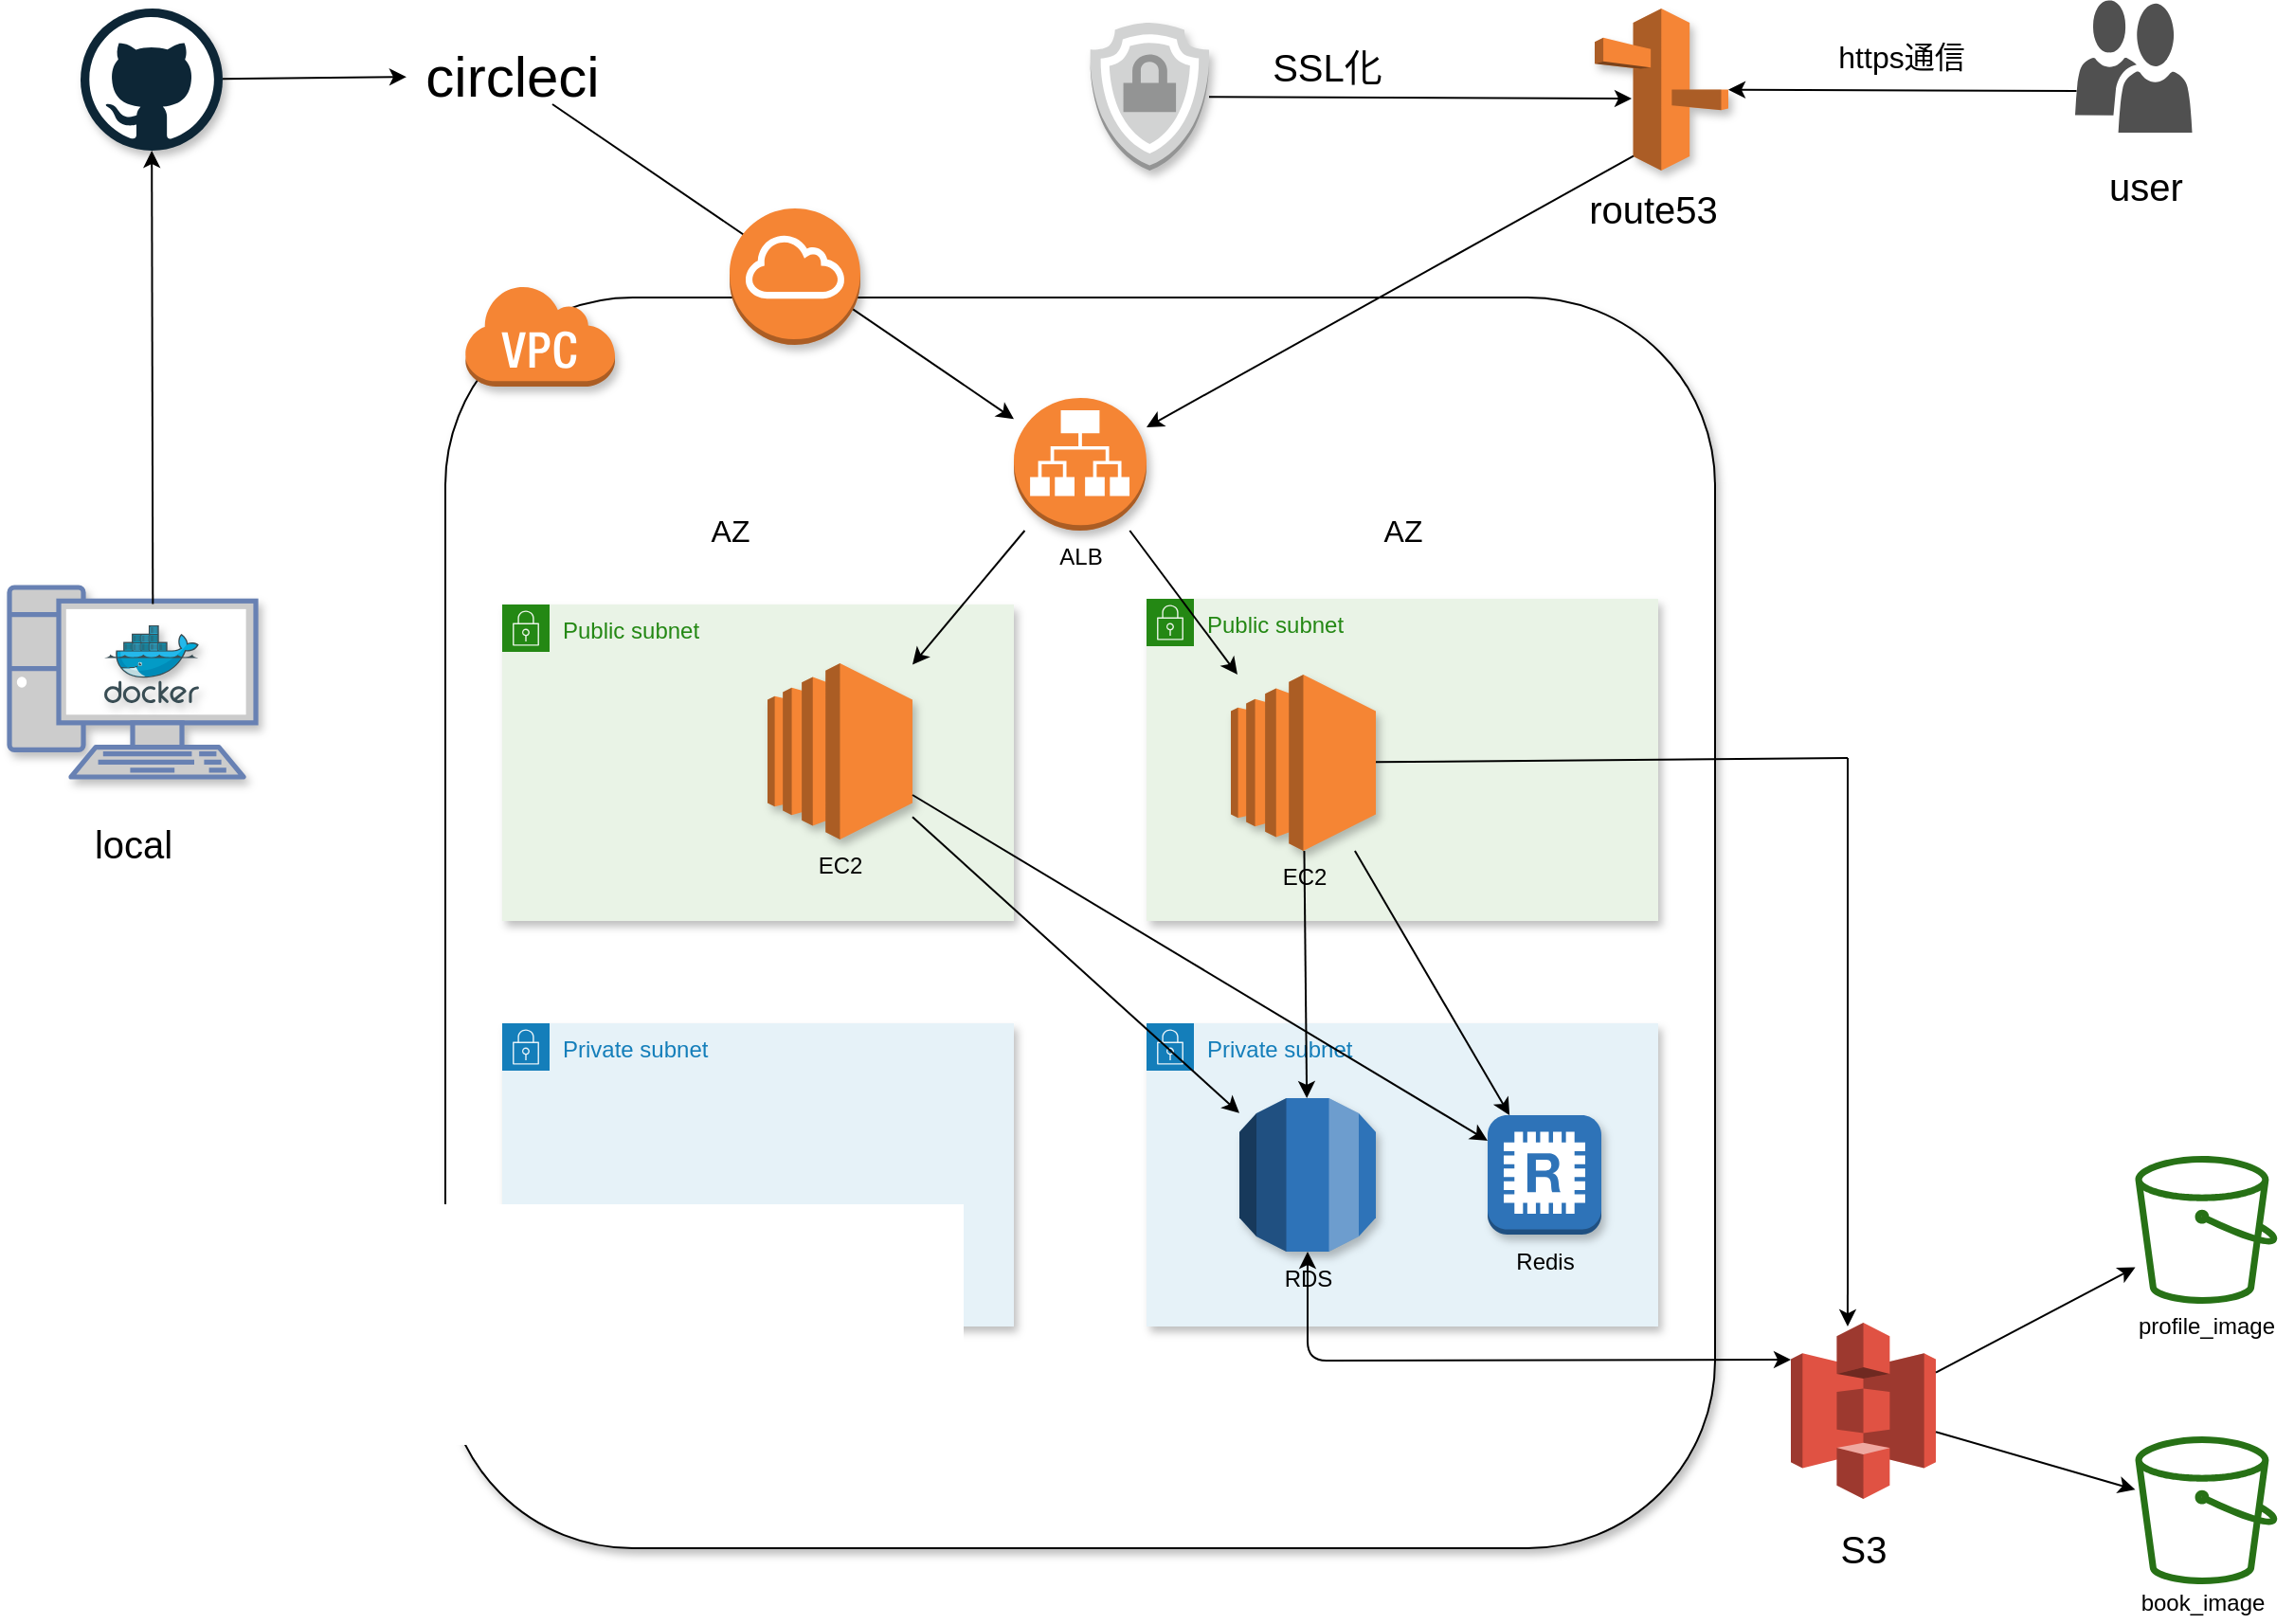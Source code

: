 <mxfile version="13.6.5" type="github">
  <diagram id="tFSUSpJ0nl37Ls0yrfyK" name="Page-1">
    <mxGraphModel dx="2703" dy="1629" grid="1" gridSize="10" guides="1" tooltips="1" connect="1" arrows="1" fold="1" page="1" pageScale="1" pageWidth="827" pageHeight="1169" math="0" shadow="0">
      <root>
        <mxCell id="0" />
        <mxCell id="1" parent="0" />
        <mxCell id="WHwYtZFQxy6y379ea1HH-6" value="" style="outlineConnect=0;dashed=0;verticalLabelPosition=bottom;verticalAlign=top;align=center;html=1;shape=mxgraph.aws3.s3;fillColor=#E05243;gradientColor=none;" vertex="1" parent="1">
          <mxGeometry x="1160" y="838" width="76.5" height="93" as="geometry" />
        </mxCell>
        <mxCell id="WHwYtZFQxy6y379ea1HH-7" value="" style="outlineConnect=0;fontColor=#232F3E;gradientColor=none;fillColor=#277116;strokeColor=none;dashed=0;verticalLabelPosition=bottom;verticalAlign=top;align=center;html=1;fontSize=12;fontStyle=0;aspect=fixed;pointerEvents=1;shape=mxgraph.aws4.bucket;" vertex="1" parent="1">
          <mxGeometry x="1341.75" y="898" width="75" height="78" as="geometry" />
        </mxCell>
        <mxCell id="WHwYtZFQxy6y379ea1HH-11" value="" style="outlineConnect=0;fontColor=#232F3E;gradientColor=none;fillColor=#277116;strokeColor=none;dashed=0;verticalLabelPosition=bottom;verticalAlign=top;align=center;html=1;fontSize=12;fontStyle=0;aspect=fixed;pointerEvents=1;shape=mxgraph.aws4.bucket;" vertex="1" parent="1">
          <mxGeometry x="1341.75" y="750" width="75" height="78" as="geometry" />
        </mxCell>
        <mxCell id="WHwYtZFQxy6y379ea1HH-12" value="" style="endArrow=classic;html=1;" edge="1" parent="1" source="WHwYtZFQxy6y379ea1HH-6" target="WHwYtZFQxy6y379ea1HH-11">
          <mxGeometry width="50" height="50" relative="1" as="geometry">
            <mxPoint x="1256.75" y="860" as="sourcePoint" />
            <mxPoint x="1336.75" y="830" as="targetPoint" />
            <Array as="points" />
          </mxGeometry>
        </mxCell>
        <mxCell id="WHwYtZFQxy6y379ea1HH-17" value="" style="endArrow=classic;html=1;" edge="1" parent="1" source="WHwYtZFQxy6y379ea1HH-6" target="WHwYtZFQxy6y379ea1HH-7">
          <mxGeometry width="50" height="50" relative="1" as="geometry">
            <mxPoint x="1241.75" y="902.5" as="sourcePoint" />
            <mxPoint x="1321.75" y="931" as="targetPoint" />
          </mxGeometry>
        </mxCell>
        <mxCell id="WHwYtZFQxy6y379ea1HH-18" value="profile_image&lt;br&gt;" style="text;html=1;align=center;verticalAlign=middle;resizable=0;points=[];autosize=1;" vertex="1" parent="1">
          <mxGeometry x="1334.25" y="830" width="90" height="20" as="geometry" />
        </mxCell>
        <mxCell id="WHwYtZFQxy6y379ea1HH-19" value="book_image&lt;br&gt;" style="text;html=1;align=center;verticalAlign=middle;resizable=0;points=[];autosize=1;" vertex="1" parent="1">
          <mxGeometry x="1336.75" y="976" width="80" height="20" as="geometry" />
        </mxCell>
        <mxCell id="WHwYtZFQxy6y379ea1HH-20" value="&lt;font style=&quot;font-size: 20px&quot;&gt;S3&lt;/font&gt;" style="text;html=1;align=center;verticalAlign=middle;resizable=0;points=[];autosize=1;strokeWidth=1;shadow=1;" vertex="1" parent="1">
          <mxGeometry x="1178.25" y="947" width="40" height="20" as="geometry" />
        </mxCell>
        <mxCell id="WHwYtZFQxy6y379ea1HH-21" value="" style="shape=image;html=1;verticalAlign=top;verticalLabelPosition=bottom;labelBackgroundColor=#ffffff;imageAspect=0;aspect=fixed;image=https://cdn1.iconfinder.com/data/icons/famfamfam_flag_icons/az.png;shadow=1;strokeWidth=1;" vertex="1" parent="1">
          <mxGeometry x="760" y="480" width="16" height="16" as="geometry" />
        </mxCell>
        <mxCell id="WHwYtZFQxy6y379ea1HH-22" value="" style="rounded=1;whiteSpace=wrap;html=1;shadow=1;strokeWidth=1;" vertex="1" parent="1">
          <mxGeometry x="450" y="297" width="670" height="660" as="geometry" />
        </mxCell>
        <mxCell id="WHwYtZFQxy6y379ea1HH-24" value="" style="outlineConnect=0;dashed=0;verticalLabelPosition=bottom;verticalAlign=top;align=center;html=1;shape=mxgraph.aws3.virtual_private_cloud;fillColor=#F58534;gradientColor=none;shadow=1;strokeWidth=1;" vertex="1" parent="1">
          <mxGeometry x="460" y="290" width="79.5" height="54" as="geometry" />
        </mxCell>
        <mxCell id="WHwYtZFQxy6y379ea1HH-34" value="Public subnet" style="points=[[0,0],[0.25,0],[0.5,0],[0.75,0],[1,0],[1,0.25],[1,0.5],[1,0.75],[1,1],[0.75,1],[0.5,1],[0.25,1],[0,1],[0,0.75],[0,0.5],[0,0.25]];outlineConnect=0;gradientColor=none;html=1;whiteSpace=wrap;fontSize=12;fontStyle=0;shape=mxgraph.aws4.group;grIcon=mxgraph.aws4.group_security_group;grStroke=0;strokeColor=#248814;fillColor=#E9F3E6;verticalAlign=top;align=left;spacingLeft=30;fontColor=#248814;dashed=0;shadow=1;" vertex="1" parent="1">
          <mxGeometry x="480" y="459" width="270" height="167" as="geometry" />
        </mxCell>
        <mxCell id="WHwYtZFQxy6y379ea1HH-35" value="Public subnet" style="points=[[0,0],[0.25,0],[0.5,0],[0.75,0],[1,0],[1,0.25],[1,0.5],[1,0.75],[1,1],[0.75,1],[0.5,1],[0.25,1],[0,1],[0,0.75],[0,0.5],[0,0.25]];outlineConnect=0;gradientColor=none;html=1;whiteSpace=wrap;fontSize=12;fontStyle=0;shape=mxgraph.aws4.group;grIcon=mxgraph.aws4.group_security_group;grStroke=0;strokeColor=#248814;fillColor=#E9F3E6;verticalAlign=top;align=left;spacingLeft=30;fontColor=#248814;dashed=0;shadow=1;" vertex="1" parent="1">
          <mxGeometry x="820" y="456" width="270" height="170" as="geometry" />
        </mxCell>
        <mxCell id="WHwYtZFQxy6y379ea1HH-36" value="Private subnet" style="points=[[0,0],[0.25,0],[0.5,0],[0.75,0],[1,0],[1,0.25],[1,0.5],[1,0.75],[1,1],[0.75,1],[0.5,1],[0.25,1],[0,1],[0,0.75],[0,0.5],[0,0.25]];outlineConnect=0;gradientColor=none;html=1;whiteSpace=wrap;fontSize=12;fontStyle=0;shape=mxgraph.aws4.group;grIcon=mxgraph.aws4.group_security_group;grStroke=0;strokeColor=#147EBA;fillColor=#E6F2F8;verticalAlign=top;align=left;spacingLeft=30;fontColor=#147EBA;dashed=0;shadow=1;" vertex="1" parent="1">
          <mxGeometry x="480" y="680" width="270" height="160" as="geometry" />
        </mxCell>
        <mxCell id="WHwYtZFQxy6y379ea1HH-37" value="Private subnet" style="points=[[0,0],[0.25,0],[0.5,0],[0.75,0],[1,0],[1,0.25],[1,0.5],[1,0.75],[1,1],[0.75,1],[0.5,1],[0.25,1],[0,1],[0,0.75],[0,0.5],[0,0.25]];outlineConnect=0;gradientColor=none;html=1;whiteSpace=wrap;fontSize=12;fontStyle=0;shape=mxgraph.aws4.group;grIcon=mxgraph.aws4.group_security_group;grStroke=0;strokeColor=#147EBA;fillColor=#E6F2F8;verticalAlign=top;align=left;spacingLeft=30;fontColor=#147EBA;dashed=0;shadow=1;" vertex="1" parent="1">
          <mxGeometry x="820" y="680" width="270" height="160" as="geometry" />
        </mxCell>
        <mxCell id="WHwYtZFQxy6y379ea1HH-38" value="EC2" style="outlineConnect=0;dashed=0;verticalLabelPosition=bottom;verticalAlign=top;align=center;html=1;shape=mxgraph.aws3.ec2;fillColor=#F58534;gradientColor=none;shadow=1;strokeWidth=1;" vertex="1" parent="1">
          <mxGeometry x="620" y="490" width="76.5" height="93" as="geometry" />
        </mxCell>
        <mxCell id="WHwYtZFQxy6y379ea1HH-39" value="EC2" style="outlineConnect=0;dashed=0;verticalLabelPosition=bottom;verticalAlign=top;align=center;html=1;shape=mxgraph.aws3.ec2;fillColor=#F58534;gradientColor=none;shadow=1;strokeWidth=1;" vertex="1" parent="1">
          <mxGeometry x="864.5" y="496" width="76.5" height="93" as="geometry" />
        </mxCell>
        <mxCell id="WHwYtZFQxy6y379ea1HH-40" value="RDS&lt;br&gt;" style="outlineConnect=0;dashed=0;verticalLabelPosition=bottom;verticalAlign=top;align=center;html=1;shape=mxgraph.aws3.rds;fillColor=#2E73B8;gradientColor=none;shadow=1;strokeWidth=1;" vertex="1" parent="1">
          <mxGeometry x="869" y="719.5" width="72" height="81" as="geometry" />
        </mxCell>
        <mxCell id="WHwYtZFQxy6y379ea1HH-41" value="Redis" style="outlineConnect=0;dashed=0;verticalLabelPosition=bottom;verticalAlign=top;align=center;html=1;shape=mxgraph.aws3.redis;fillColor=#2E73B8;gradientColor=none;shadow=1;strokeWidth=1;" vertex="1" parent="1">
          <mxGeometry x="1000" y="728.5" width="60" height="63" as="geometry" />
        </mxCell>
        <mxCell id="WHwYtZFQxy6y379ea1HH-42" value="ALB&lt;br&gt;" style="outlineConnect=0;dashed=0;verticalLabelPosition=bottom;verticalAlign=top;align=center;html=1;shape=mxgraph.aws3.application_load_balancer;fillColor=#F58534;gradientColor=none;shadow=1;strokeWidth=1;" vertex="1" parent="1">
          <mxGeometry x="750" y="350" width="70" height="70" as="geometry" />
        </mxCell>
        <mxCell id="WHwYtZFQxy6y379ea1HH-60" value="" style="endArrow=classic;html=1;" edge="1" parent="1" source="WHwYtZFQxy6y379ea1HH-39" target="WHwYtZFQxy6y379ea1HH-40">
          <mxGeometry width="50" height="50" relative="1" as="geometry">
            <mxPoint x="930" y="593" as="sourcePoint" />
            <mxPoint x="980" y="543" as="targetPoint" />
            <Array as="points" />
          </mxGeometry>
        </mxCell>
        <mxCell id="WHwYtZFQxy6y379ea1HH-61" value="" style="endArrow=classic;html=1;" edge="1" parent="1" source="WHwYtZFQxy6y379ea1HH-38" target="WHwYtZFQxy6y379ea1HH-40">
          <mxGeometry width="50" height="50" relative="1" as="geometry">
            <mxPoint x="750" y="650" as="sourcePoint" />
            <mxPoint x="800" y="600" as="targetPoint" />
          </mxGeometry>
        </mxCell>
        <mxCell id="WHwYtZFQxy6y379ea1HH-62" value="" style="endArrow=classic;html=1;" edge="1" parent="1" source="WHwYtZFQxy6y379ea1HH-39" target="WHwYtZFQxy6y379ea1HH-41">
          <mxGeometry width="50" height="50" relative="1" as="geometry">
            <mxPoint x="750" y="650" as="sourcePoint" />
            <mxPoint x="800" y="600" as="targetPoint" />
          </mxGeometry>
        </mxCell>
        <mxCell id="WHwYtZFQxy6y379ea1HH-63" value="" style="endArrow=classic;html=1;" edge="1" parent="1" source="WHwYtZFQxy6y379ea1HH-38" target="WHwYtZFQxy6y379ea1HH-41">
          <mxGeometry width="50" height="50" relative="1" as="geometry">
            <mxPoint x="750" y="650" as="sourcePoint" />
            <mxPoint x="800" y="600" as="targetPoint" />
          </mxGeometry>
        </mxCell>
        <mxCell id="WHwYtZFQxy6y379ea1HH-65" value="" style="pointerEvents=1;shadow=0;dashed=0;html=1;strokeColor=none;labelPosition=center;verticalLabelPosition=bottom;verticalAlign=top;align=center;fillColor=#505050;shape=mxgraph.mscae.intune.user_group" vertex="1" parent="1">
          <mxGeometry x="1310" y="140" width="61.75" height="70" as="geometry" />
        </mxCell>
        <mxCell id="WHwYtZFQxy6y379ea1HH-66" value="&lt;font style=&quot;font-size: 20px&quot;&gt;user&lt;br&gt;&lt;br&gt;&lt;/font&gt;" style="text;html=1;align=center;verticalAlign=middle;resizable=0;points=[];autosize=1;" vertex="1" parent="1">
          <mxGeometry x="1321.75" y="230" width="50" height="40" as="geometry" />
        </mxCell>
        <mxCell id="WHwYtZFQxy6y379ea1HH-67" value="" style="outlineConnect=0;dashed=0;verticalLabelPosition=bottom;verticalAlign=top;align=center;html=1;shape=mxgraph.aws3.route_53;fillColor=#F58536;gradientColor=none;shadow=1;strokeWidth=1;" vertex="1" parent="1">
          <mxGeometry x="1056.5" y="144.5" width="70.5" height="85.5" as="geometry" />
        </mxCell>
        <mxCell id="WHwYtZFQxy6y379ea1HH-68" value="" style="endArrow=classic;html=1;exitX=0.012;exitY=0.686;exitDx=0;exitDy=0;exitPerimeter=0;" edge="1" parent="1" source="WHwYtZFQxy6y379ea1HH-65" target="WHwYtZFQxy6y379ea1HH-67">
          <mxGeometry width="50" height="50" relative="1" as="geometry">
            <mxPoint x="860" y="410" as="sourcePoint" />
            <mxPoint x="910" y="360" as="targetPoint" />
          </mxGeometry>
        </mxCell>
        <mxCell id="WHwYtZFQxy6y379ea1HH-69" value="&lt;font style=&quot;font-size: 20px&quot;&gt;route53&lt;/font&gt;" style="text;html=1;align=center;verticalAlign=middle;resizable=0;points=[];autosize=1;" vertex="1" parent="1">
          <mxGeometry x="1047" y="240" width="80" height="20" as="geometry" />
        </mxCell>
        <mxCell id="WHwYtZFQxy6y379ea1HH-70" value="" style="outlineConnect=0;dashed=0;verticalLabelPosition=bottom;verticalAlign=top;align=center;html=1;shape=mxgraph.aws3.ssl_padlock;fillColor=#D2D3D3;gradientColor=none;shadow=1;strokeWidth=1;" vertex="1" parent="1">
          <mxGeometry x="790" y="152" width="63" height="78" as="geometry" />
        </mxCell>
        <mxCell id="WHwYtZFQxy6y379ea1HH-71" value="" style="endArrow=classic;html=1;" edge="1" parent="1" source="WHwYtZFQxy6y379ea1HH-70">
          <mxGeometry width="50" height="50" relative="1" as="geometry">
            <mxPoint x="930" y="470" as="sourcePoint" />
            <mxPoint x="1076" y="192" as="targetPoint" />
          </mxGeometry>
        </mxCell>
        <mxCell id="WHwYtZFQxy6y379ea1HH-72" value="&lt;font style=&quot;font-size: 20px&quot;&gt;SSL化&lt;/font&gt;" style="text;html=1;align=center;verticalAlign=middle;resizable=0;points=[];autosize=1;" vertex="1" parent="1">
          <mxGeometry x="880" y="165" width="70" height="20" as="geometry" />
        </mxCell>
        <mxCell id="WHwYtZFQxy6y379ea1HH-74" value="" style="endArrow=classic;html=1;exitX=0.29;exitY=0.91;exitDx=0;exitDy=0;exitPerimeter=0;" edge="1" parent="1" source="WHwYtZFQxy6y379ea1HH-67" target="WHwYtZFQxy6y379ea1HH-42">
          <mxGeometry width="50" height="50" relative="1" as="geometry">
            <mxPoint x="930" y="580" as="sourcePoint" />
            <mxPoint x="980" y="530" as="targetPoint" />
          </mxGeometry>
        </mxCell>
        <mxCell id="WHwYtZFQxy6y379ea1HH-76" value="" style="endArrow=classic;startArrow=classic;html=1;entryX=0;entryY=0.21;entryDx=0;entryDy=0;entryPerimeter=0;" edge="1" parent="1" source="WHwYtZFQxy6y379ea1HH-40" target="WHwYtZFQxy6y379ea1HH-6">
          <mxGeometry width="50" height="50" relative="1" as="geometry">
            <mxPoint x="800" y="530" as="sourcePoint" />
            <mxPoint x="850" y="480" as="targetPoint" />
            <Array as="points">
              <mxPoint x="905" y="858" />
            </Array>
          </mxGeometry>
        </mxCell>
        <mxCell id="WHwYtZFQxy6y379ea1HH-78" value="" style="endArrow=classic;html=1;entryX=0.392;entryY=0.022;entryDx=0;entryDy=0;entryPerimeter=0;" edge="1" parent="1" target="WHwYtZFQxy6y379ea1HH-6">
          <mxGeometry width="50" height="50" relative="1" as="geometry">
            <mxPoint x="1190" y="540" as="sourcePoint" />
            <mxPoint x="850" y="540" as="targetPoint" />
          </mxGeometry>
        </mxCell>
        <mxCell id="WHwYtZFQxy6y379ea1HH-79" value="" style="endArrow=none;html=1;" edge="1" parent="1" source="WHwYtZFQxy6y379ea1HH-39">
          <mxGeometry width="50" height="50" relative="1" as="geometry">
            <mxPoint x="1017" y="570" as="sourcePoint" />
            <mxPoint x="1190" y="540" as="targetPoint" />
            <Array as="points" />
          </mxGeometry>
        </mxCell>
        <mxCell id="WHwYtZFQxy6y379ea1HH-85" value="" style="fontColor=#0066CC;verticalAlign=top;verticalLabelPosition=bottom;labelPosition=center;align=center;html=1;outlineConnect=0;fillColor=#CCCCCC;strokeColor=#6881B3;gradientColor=none;gradientDirection=north;strokeWidth=2;shape=mxgraph.networks.pc;shadow=1;" vertex="1" parent="1">
          <mxGeometry x="220" y="450" width="130" height="100" as="geometry" />
        </mxCell>
        <mxCell id="WHwYtZFQxy6y379ea1HH-86" value="" style="aspect=fixed;html=1;points=[];align=center;image;fontSize=12;image=img/lib/mscae/Docker.svg;shadow=1;strokeWidth=1;" vertex="1" parent="1">
          <mxGeometry x="270" y="470" width="50" height="41" as="geometry" />
        </mxCell>
        <mxCell id="WHwYtZFQxy6y379ea1HH-87" value="" style="dashed=0;outlineConnect=0;html=1;align=center;labelPosition=center;verticalLabelPosition=bottom;verticalAlign=top;shape=mxgraph.weblogos.github;shadow=1;strokeWidth=1;fontSize=16;" vertex="1" parent="1">
          <mxGeometry x="257.5" y="144.5" width="75" height="75" as="geometry" />
        </mxCell>
        <mxCell id="WHwYtZFQxy6y379ea1HH-89" value="" style="endArrow=classic;html=1;fontSize=16;exitX=0.582;exitY=0.087;exitDx=0;exitDy=0;exitPerimeter=0;" edge="1" parent="1" source="WHwYtZFQxy6y379ea1HH-85" target="WHwYtZFQxy6y379ea1HH-87">
          <mxGeometry width="50" height="50" relative="1" as="geometry">
            <mxPoint x="293" y="440" as="sourcePoint" />
            <mxPoint x="820" y="490" as="targetPoint" />
          </mxGeometry>
        </mxCell>
        <mxCell id="WHwYtZFQxy6y379ea1HH-90" value="&lt;font style=&quot;font-size: 30px&quot;&gt;circleci&lt;/font&gt;" style="text;html=1;align=center;verticalAlign=middle;resizable=0;points=[];autosize=1;fontSize=16;" vertex="1" parent="1">
          <mxGeometry x="429.5" y="165" width="110" height="30" as="geometry" />
        </mxCell>
        <mxCell id="WHwYtZFQxy6y379ea1HH-91" value="" style="endArrow=classic;html=1;fontSize=16;" edge="1" parent="1" source="WHwYtZFQxy6y379ea1HH-87" target="WHwYtZFQxy6y379ea1HH-90">
          <mxGeometry width="50" height="50" relative="1" as="geometry">
            <mxPoint x="770" y="540" as="sourcePoint" />
            <mxPoint x="820" y="490" as="targetPoint" />
          </mxGeometry>
        </mxCell>
        <mxCell id="WHwYtZFQxy6y379ea1HH-93" value="" style="shape=image;html=1;verticalAlign=top;verticalLabelPosition=bottom;labelBackgroundColor=#ffffff;imageAspect=0;aspect=fixed;image=https://cdn4.iconfinder.com/data/icons/logos-brands-5/24/nginx-128.png;shadow=1;strokeWidth=1;fontSize=16;" vertex="1" parent="1">
          <mxGeometry x="500" y="511" width="78" height="78" as="geometry" />
        </mxCell>
        <mxCell id="WHwYtZFQxy6y379ea1HH-94" value="" style="endArrow=classic;html=1;fontSize=16;" edge="1" parent="1" source="WHwYtZFQxy6y379ea1HH-42" target="WHwYtZFQxy6y379ea1HH-38">
          <mxGeometry width="50" height="50" relative="1" as="geometry">
            <mxPoint x="770" y="520" as="sourcePoint" />
            <mxPoint x="820" y="470" as="targetPoint" />
          </mxGeometry>
        </mxCell>
        <mxCell id="WHwYtZFQxy6y379ea1HH-95" value="" style="endArrow=classic;html=1;fontSize=16;" edge="1" parent="1" source="WHwYtZFQxy6y379ea1HH-42" target="WHwYtZFQxy6y379ea1HH-39">
          <mxGeometry width="50" height="50" relative="1" as="geometry">
            <mxPoint x="770" y="520" as="sourcePoint" />
            <mxPoint x="820" y="470" as="targetPoint" />
          </mxGeometry>
        </mxCell>
        <mxCell id="WHwYtZFQxy6y379ea1HH-96" value="" style="endArrow=classic;html=1;fontSize=16;" edge="1" parent="1" source="WHwYtZFQxy6y379ea1HH-90" target="WHwYtZFQxy6y379ea1HH-42">
          <mxGeometry width="50" height="50" relative="1" as="geometry">
            <mxPoint x="770" y="520" as="sourcePoint" />
            <mxPoint x="820" y="470" as="targetPoint" />
          </mxGeometry>
        </mxCell>
        <mxCell id="WHwYtZFQxy6y379ea1HH-97" value="&lt;font style=&quot;font-size: 20px&quot;&gt;local&lt;/font&gt;" style="text;html=1;align=center;verticalAlign=middle;resizable=0;points=[];autosize=1;fontSize=16;" vertex="1" parent="1">
          <mxGeometry x="255" y="570" width="60" height="30" as="geometry" />
        </mxCell>
        <mxCell id="WHwYtZFQxy6y379ea1HH-98" value="" style="shape=image;html=1;verticalAlign=top;verticalLabelPosition=bottom;labelBackgroundColor=#ffffff;imageAspect=0;aspect=fixed;image=https://cdn4.iconfinder.com/data/icons/logos-brands-5/24/nginx-128.png;shadow=1;strokeWidth=1;fontSize=16;" vertex="1" parent="1">
          <mxGeometry x="976.5" y="503" width="80" height="80" as="geometry" />
        </mxCell>
        <mxCell id="WHwYtZFQxy6y379ea1HH-99" value="https通信" style="text;html=1;align=center;verticalAlign=middle;resizable=0;points=[];autosize=1;fontSize=16;" vertex="1" parent="1">
          <mxGeometry x="1178.25" y="160" width="80" height="20" as="geometry" />
        </mxCell>
        <mxCell id="WHwYtZFQxy6y379ea1HH-100" value="AZ" style="text;html=1;align=center;verticalAlign=middle;resizable=0;points=[];autosize=1;fontSize=16;" vertex="1" parent="1">
          <mxGeometry x="580" y="410" width="40" height="20" as="geometry" />
        </mxCell>
        <mxCell id="WHwYtZFQxy6y379ea1HH-102" value="AZ&lt;br&gt;" style="text;html=1;align=center;verticalAlign=middle;resizable=0;points=[];autosize=1;fontSize=16;" vertex="1" parent="1">
          <mxGeometry x="935" y="410" width="40" height="20" as="geometry" />
        </mxCell>
        <mxCell id="WHwYtZFQxy6y379ea1HH-103" value="" style="outlineConnect=0;dashed=0;verticalLabelPosition=bottom;verticalAlign=top;align=center;html=1;shape=mxgraph.aws3.internet_gateway;fillColor=#F58534;gradientColor=none;shadow=1;strokeWidth=1;fontSize=16;" vertex="1" parent="1">
          <mxGeometry x="600" y="250" width="69" height="72" as="geometry" />
        </mxCell>
      </root>
    </mxGraphModel>
  </diagram>
</mxfile>

